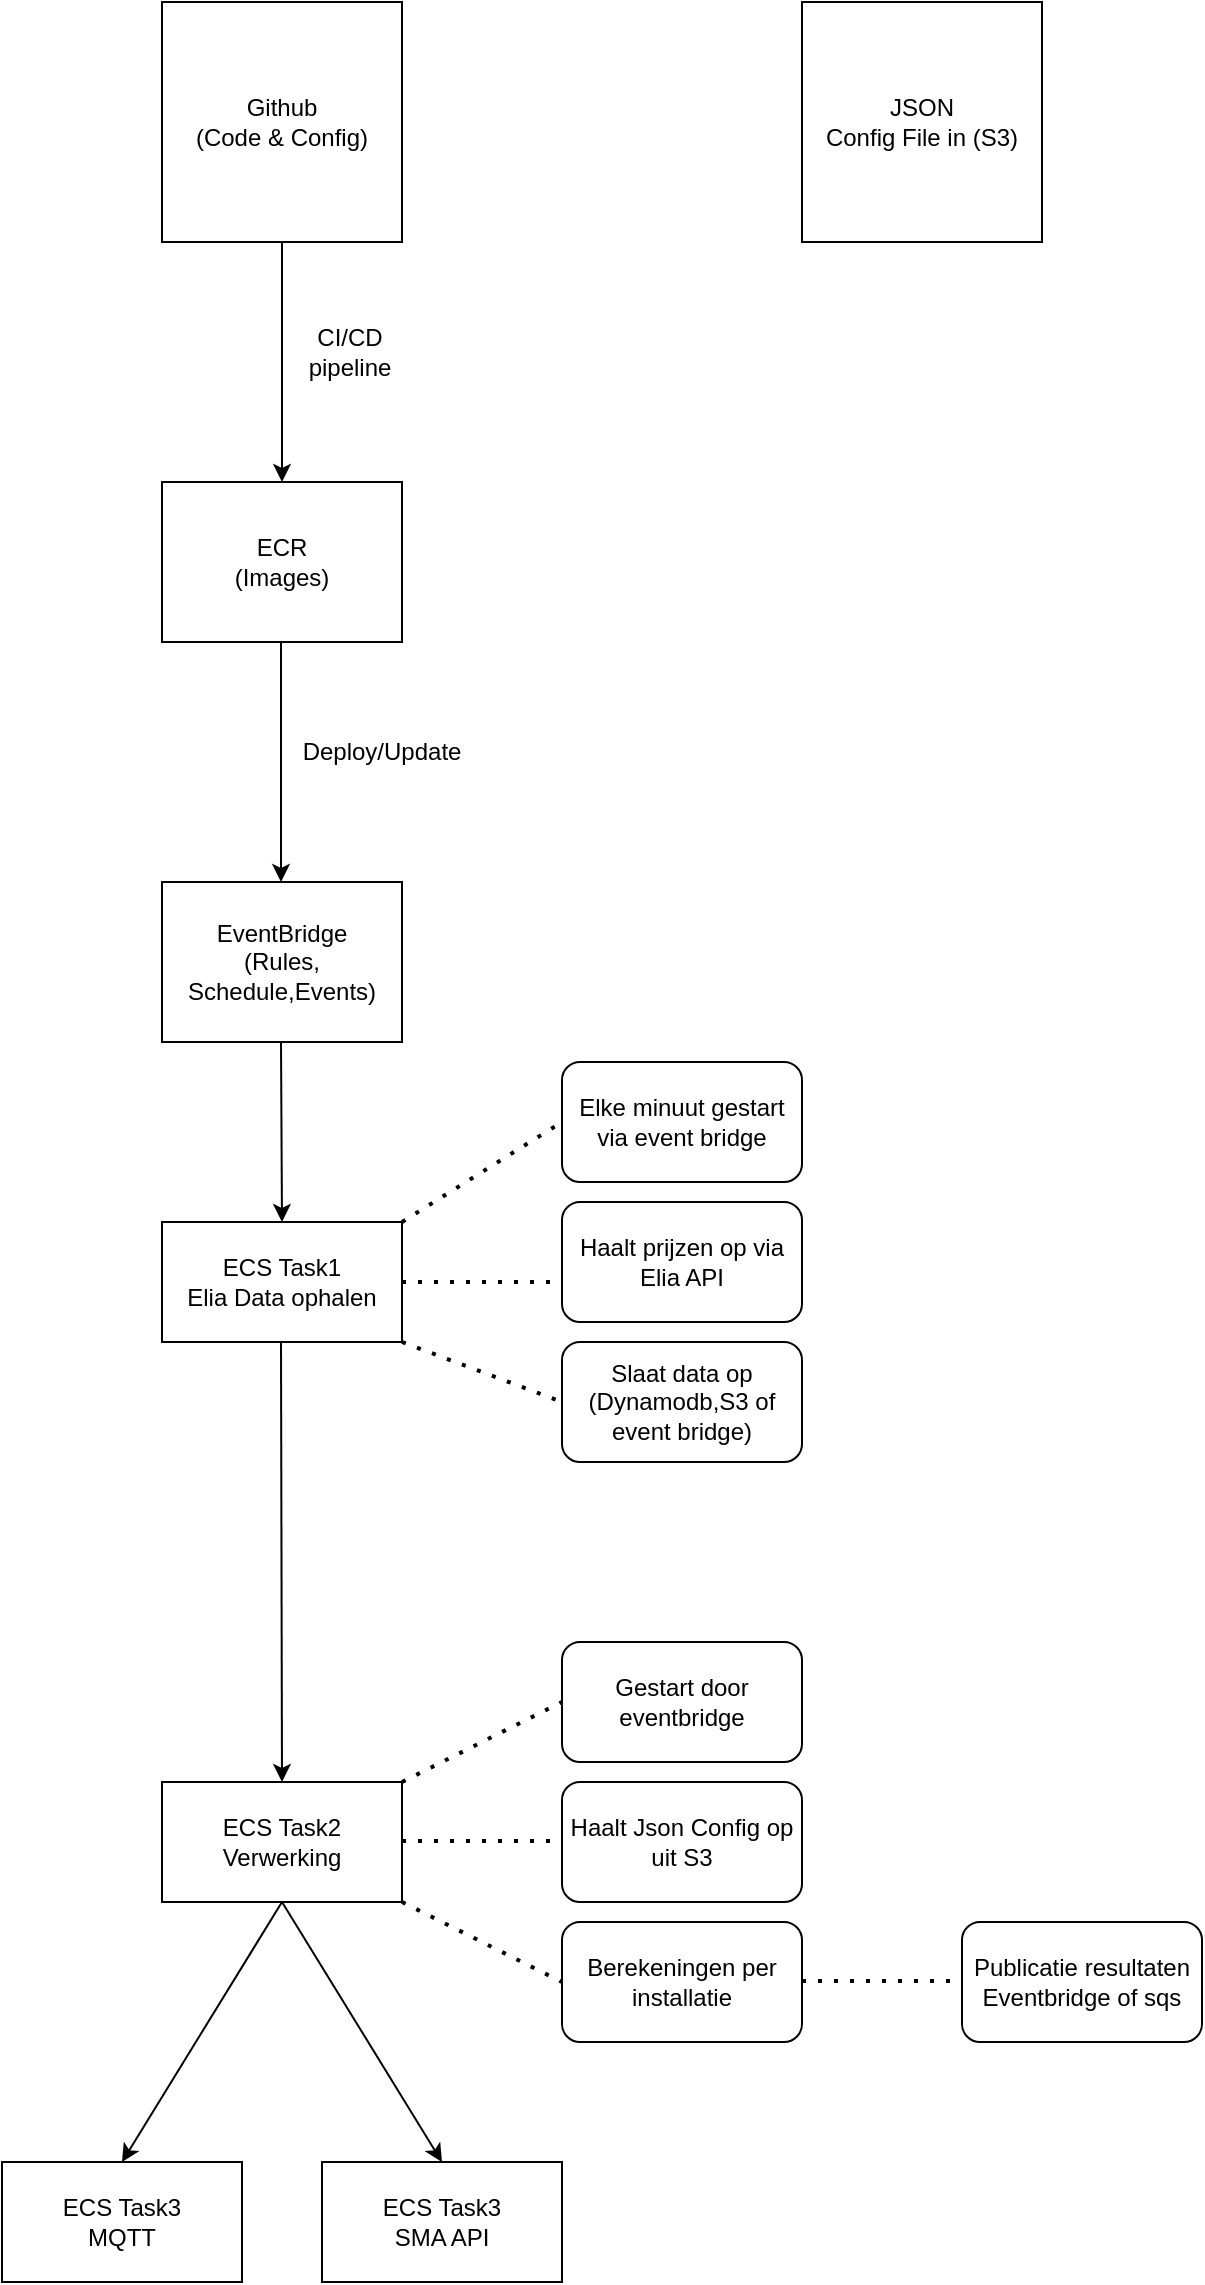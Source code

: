 <mxfile version="25.0.3">
  <diagram name="Pagina-1" id="wW4Z6TZP-jDDgokMyb6F">
    <mxGraphModel dx="708" dy="737" grid="1" gridSize="10" guides="1" tooltips="1" connect="1" arrows="1" fold="1" page="1" pageScale="1" pageWidth="827" pageHeight="1169" math="0" shadow="0">
      <root>
        <mxCell id="0" />
        <mxCell id="1" parent="0" />
        <mxCell id="q02-ulBFFWecJsiYI4my-1" value="Github&lt;br&gt;(Code &amp;amp; Config)" style="whiteSpace=wrap;html=1;aspect=fixed;" vertex="1" parent="1">
          <mxGeometry x="320" y="280" width="120" height="120" as="geometry" />
        </mxCell>
        <mxCell id="q02-ulBFFWecJsiYI4my-3" value="JSON&lt;br&gt;Config File in (S3)" style="whiteSpace=wrap;html=1;aspect=fixed;" vertex="1" parent="1">
          <mxGeometry x="640" y="280" width="120" height="120" as="geometry" />
        </mxCell>
        <mxCell id="q02-ulBFFWecJsiYI4my-4" value="ECR&lt;br&gt;(Images)" style="rounded=0;whiteSpace=wrap;html=1;" vertex="1" parent="1">
          <mxGeometry x="320" y="520" width="120" height="80" as="geometry" />
        </mxCell>
        <mxCell id="q02-ulBFFWecJsiYI4my-5" value="" style="endArrow=classic;html=1;rounded=0;exitX=0.5;exitY=1;exitDx=0;exitDy=0;" edge="1" parent="1" source="q02-ulBFFWecJsiYI4my-1" target="q02-ulBFFWecJsiYI4my-4">
          <mxGeometry width="50" height="50" relative="1" as="geometry">
            <mxPoint x="420" y="620" as="sourcePoint" />
            <mxPoint x="470" y="570" as="targetPoint" />
          </mxGeometry>
        </mxCell>
        <mxCell id="q02-ulBFFWecJsiYI4my-6" value="CI/CD pipeline" style="text;html=1;align=center;verticalAlign=middle;whiteSpace=wrap;rounded=0;" vertex="1" parent="1">
          <mxGeometry x="384" y="440" width="60" height="30" as="geometry" />
        </mxCell>
        <mxCell id="q02-ulBFFWecJsiYI4my-7" value="EventBridge&lt;br&gt;(Rules, Schedule,Events)" style="rounded=0;whiteSpace=wrap;html=1;" vertex="1" parent="1">
          <mxGeometry x="320" y="720" width="120" height="80" as="geometry" />
        </mxCell>
        <mxCell id="q02-ulBFFWecJsiYI4my-8" value="" style="endArrow=classic;html=1;rounded=0;exitX=0.5;exitY=1;exitDx=0;exitDy=0;" edge="1" parent="1">
          <mxGeometry width="50" height="50" relative="1" as="geometry">
            <mxPoint x="379.5" y="600" as="sourcePoint" />
            <mxPoint x="379.5" y="720" as="targetPoint" />
          </mxGeometry>
        </mxCell>
        <mxCell id="q02-ulBFFWecJsiYI4my-9" value="Deploy/Update" style="text;html=1;align=center;verticalAlign=middle;whiteSpace=wrap;rounded=0;" vertex="1" parent="1">
          <mxGeometry x="400" y="640" width="60" height="30" as="geometry" />
        </mxCell>
        <mxCell id="q02-ulBFFWecJsiYI4my-10" value="ECS Task1&lt;br&gt;Elia Data ophalen" style="rounded=0;whiteSpace=wrap;html=1;" vertex="1" parent="1">
          <mxGeometry x="320" y="890" width="120" height="60" as="geometry" />
        </mxCell>
        <mxCell id="q02-ulBFFWecJsiYI4my-11" value="" style="endArrow=none;dashed=1;html=1;dashPattern=1 3;strokeWidth=2;rounded=0;exitX=1;exitY=0;exitDx=0;exitDy=0;" edge="1" parent="1" source="q02-ulBFFWecJsiYI4my-10">
          <mxGeometry width="50" height="50" relative="1" as="geometry">
            <mxPoint x="480" y="850" as="sourcePoint" />
            <mxPoint x="520" y="840" as="targetPoint" />
          </mxGeometry>
        </mxCell>
        <mxCell id="q02-ulBFFWecJsiYI4my-12" value="Elke minuut gestart via event bridge" style="rounded=1;whiteSpace=wrap;html=1;" vertex="1" parent="1">
          <mxGeometry x="520" y="810" width="120" height="60" as="geometry" />
        </mxCell>
        <mxCell id="q02-ulBFFWecJsiYI4my-13" value="" style="endArrow=none;dashed=1;html=1;dashPattern=1 3;strokeWidth=2;rounded=0;exitX=1;exitY=0.5;exitDx=0;exitDy=0;" edge="1" parent="1" source="q02-ulBFFWecJsiYI4my-10">
          <mxGeometry width="50" height="50" relative="1" as="geometry">
            <mxPoint x="450" y="900" as="sourcePoint" />
            <mxPoint x="520" y="920" as="targetPoint" />
          </mxGeometry>
        </mxCell>
        <mxCell id="q02-ulBFFWecJsiYI4my-14" value="Haalt prijzen op via Elia API" style="rounded=1;whiteSpace=wrap;html=1;" vertex="1" parent="1">
          <mxGeometry x="520" y="880" width="120" height="60" as="geometry" />
        </mxCell>
        <mxCell id="q02-ulBFFWecJsiYI4my-15" value="Slaat data op (Dynamodb,S3 of event bridge)" style="rounded=1;whiteSpace=wrap;html=1;" vertex="1" parent="1">
          <mxGeometry x="520" y="950" width="120" height="60" as="geometry" />
        </mxCell>
        <mxCell id="q02-ulBFFWecJsiYI4my-16" value="" style="endArrow=none;dashed=1;html=1;dashPattern=1 3;strokeWidth=2;rounded=0;exitX=1;exitY=1;exitDx=0;exitDy=0;entryX=0;entryY=0.5;entryDx=0;entryDy=0;" edge="1" parent="1" source="q02-ulBFFWecJsiYI4my-10" target="q02-ulBFFWecJsiYI4my-15">
          <mxGeometry width="50" height="50" relative="1" as="geometry">
            <mxPoint x="450" y="930" as="sourcePoint" />
            <mxPoint x="530" y="930" as="targetPoint" />
          </mxGeometry>
        </mxCell>
        <mxCell id="q02-ulBFFWecJsiYI4my-17" value="" style="endArrow=classic;html=1;rounded=0;exitX=0.5;exitY=1;exitDx=0;exitDy=0;entryX=0.5;entryY=0;entryDx=0;entryDy=0;" edge="1" parent="1" target="q02-ulBFFWecJsiYI4my-10">
          <mxGeometry width="50" height="50" relative="1" as="geometry">
            <mxPoint x="379.5" y="800" as="sourcePoint" />
            <mxPoint x="380" y="880" as="targetPoint" />
          </mxGeometry>
        </mxCell>
        <mxCell id="q02-ulBFFWecJsiYI4my-18" value="ECS Task2&lt;br&gt;&lt;div&gt;Verwerking&lt;/div&gt;" style="rounded=0;whiteSpace=wrap;html=1;" vertex="1" parent="1">
          <mxGeometry x="320" y="1170" width="120" height="60" as="geometry" />
        </mxCell>
        <mxCell id="q02-ulBFFWecJsiYI4my-23" value="" style="endArrow=classic;html=1;rounded=0;exitX=0.5;exitY=1;exitDx=0;exitDy=0;entryX=0.5;entryY=0;entryDx=0;entryDy=0;" edge="1" parent="1" target="q02-ulBFFWecJsiYI4my-18">
          <mxGeometry width="50" height="50" relative="1" as="geometry">
            <mxPoint x="379.5" y="950" as="sourcePoint" />
            <mxPoint x="380" y="1040" as="targetPoint" />
          </mxGeometry>
        </mxCell>
        <mxCell id="q02-ulBFFWecJsiYI4my-24" value="Gestart door eventbridge" style="rounded=1;whiteSpace=wrap;html=1;" vertex="1" parent="1">
          <mxGeometry x="520" y="1100" width="120" height="60" as="geometry" />
        </mxCell>
        <mxCell id="q02-ulBFFWecJsiYI4my-25" value="Haalt Json Config op uit S3" style="rounded=1;whiteSpace=wrap;html=1;" vertex="1" parent="1">
          <mxGeometry x="520" y="1170" width="120" height="60" as="geometry" />
        </mxCell>
        <mxCell id="q02-ulBFFWecJsiYI4my-26" value="Berekeningen per installatie" style="rounded=1;whiteSpace=wrap;html=1;" vertex="1" parent="1">
          <mxGeometry x="520" y="1240" width="120" height="60" as="geometry" />
        </mxCell>
        <mxCell id="q02-ulBFFWecJsiYI4my-27" value="" style="endArrow=none;dashed=1;html=1;dashPattern=1 3;strokeWidth=2;rounded=0;exitX=1;exitY=0.5;exitDx=0;exitDy=0;" edge="1" parent="1">
          <mxGeometry width="50" height="50" relative="1" as="geometry">
            <mxPoint x="440" y="1199.5" as="sourcePoint" />
            <mxPoint x="520" y="1199.5" as="targetPoint" />
          </mxGeometry>
        </mxCell>
        <mxCell id="q02-ulBFFWecJsiYI4my-28" value="" style="endArrow=none;dashed=1;html=1;dashPattern=1 3;strokeWidth=2;rounded=0;exitX=1;exitY=0;exitDx=0;exitDy=0;entryX=0;entryY=0.5;entryDx=0;entryDy=0;" edge="1" parent="1" source="q02-ulBFFWecJsiYI4my-18" target="q02-ulBFFWecJsiYI4my-24">
          <mxGeometry width="50" height="50" relative="1" as="geometry">
            <mxPoint x="460" y="1020" as="sourcePoint" />
            <mxPoint x="540" y="1020" as="targetPoint" />
          </mxGeometry>
        </mxCell>
        <mxCell id="q02-ulBFFWecJsiYI4my-29" value="" style="endArrow=none;dashed=1;html=1;dashPattern=1 3;strokeWidth=2;rounded=0;exitX=1;exitY=1;exitDx=0;exitDy=0;entryX=0;entryY=0.5;entryDx=0;entryDy=0;" edge="1" parent="1" source="q02-ulBFFWecJsiYI4my-18" target="q02-ulBFFWecJsiYI4my-26">
          <mxGeometry width="50" height="50" relative="1" as="geometry">
            <mxPoint x="470" y="1030" as="sourcePoint" />
            <mxPoint x="550" y="1030" as="targetPoint" />
          </mxGeometry>
        </mxCell>
        <mxCell id="q02-ulBFFWecJsiYI4my-30" value="Publicatie resultaten&lt;br&gt;Eventbridge of sqs" style="rounded=1;whiteSpace=wrap;html=1;" vertex="1" parent="1">
          <mxGeometry x="720" y="1240" width="120" height="60" as="geometry" />
        </mxCell>
        <mxCell id="q02-ulBFFWecJsiYI4my-31" value="" style="endArrow=none;dashed=1;html=1;dashPattern=1 3;strokeWidth=2;rounded=0;exitX=1;exitY=0.5;exitDx=0;exitDy=0;" edge="1" parent="1">
          <mxGeometry width="50" height="50" relative="1" as="geometry">
            <mxPoint x="640" y="1269.5" as="sourcePoint" />
            <mxPoint x="720" y="1269.5" as="targetPoint" />
          </mxGeometry>
        </mxCell>
        <mxCell id="q02-ulBFFWecJsiYI4my-32" value="ECS Task3&lt;br&gt;&lt;div&gt;MQTT&lt;/div&gt;" style="rounded=0;whiteSpace=wrap;html=1;" vertex="1" parent="1">
          <mxGeometry x="240" y="1360" width="120" height="60" as="geometry" />
        </mxCell>
        <mxCell id="q02-ulBFFWecJsiYI4my-33" value="ECS Task3&lt;br&gt;SMA API" style="rounded=0;whiteSpace=wrap;html=1;" vertex="1" parent="1">
          <mxGeometry x="400" y="1360" width="120" height="60" as="geometry" />
        </mxCell>
        <mxCell id="q02-ulBFFWecJsiYI4my-34" value="" style="endArrow=classic;html=1;rounded=0;exitX=0.5;exitY=1;exitDx=0;exitDy=0;entryX=0.5;entryY=0;entryDx=0;entryDy=0;" edge="1" parent="1" source="q02-ulBFFWecJsiYI4my-18" target="q02-ulBFFWecJsiYI4my-32">
          <mxGeometry width="50" height="50" relative="1" as="geometry">
            <mxPoint x="500" y="1300" as="sourcePoint" />
            <mxPoint x="550" y="1250" as="targetPoint" />
          </mxGeometry>
        </mxCell>
        <mxCell id="q02-ulBFFWecJsiYI4my-35" value="" style="endArrow=classic;html=1;rounded=0;exitX=0.5;exitY=1;exitDx=0;exitDy=0;entryX=0.5;entryY=0;entryDx=0;entryDy=0;" edge="1" parent="1" source="q02-ulBFFWecJsiYI4my-18" target="q02-ulBFFWecJsiYI4my-33">
          <mxGeometry width="50" height="50" relative="1" as="geometry">
            <mxPoint x="390" y="1240" as="sourcePoint" />
            <mxPoint x="310" y="1370" as="targetPoint" />
          </mxGeometry>
        </mxCell>
      </root>
    </mxGraphModel>
  </diagram>
</mxfile>

